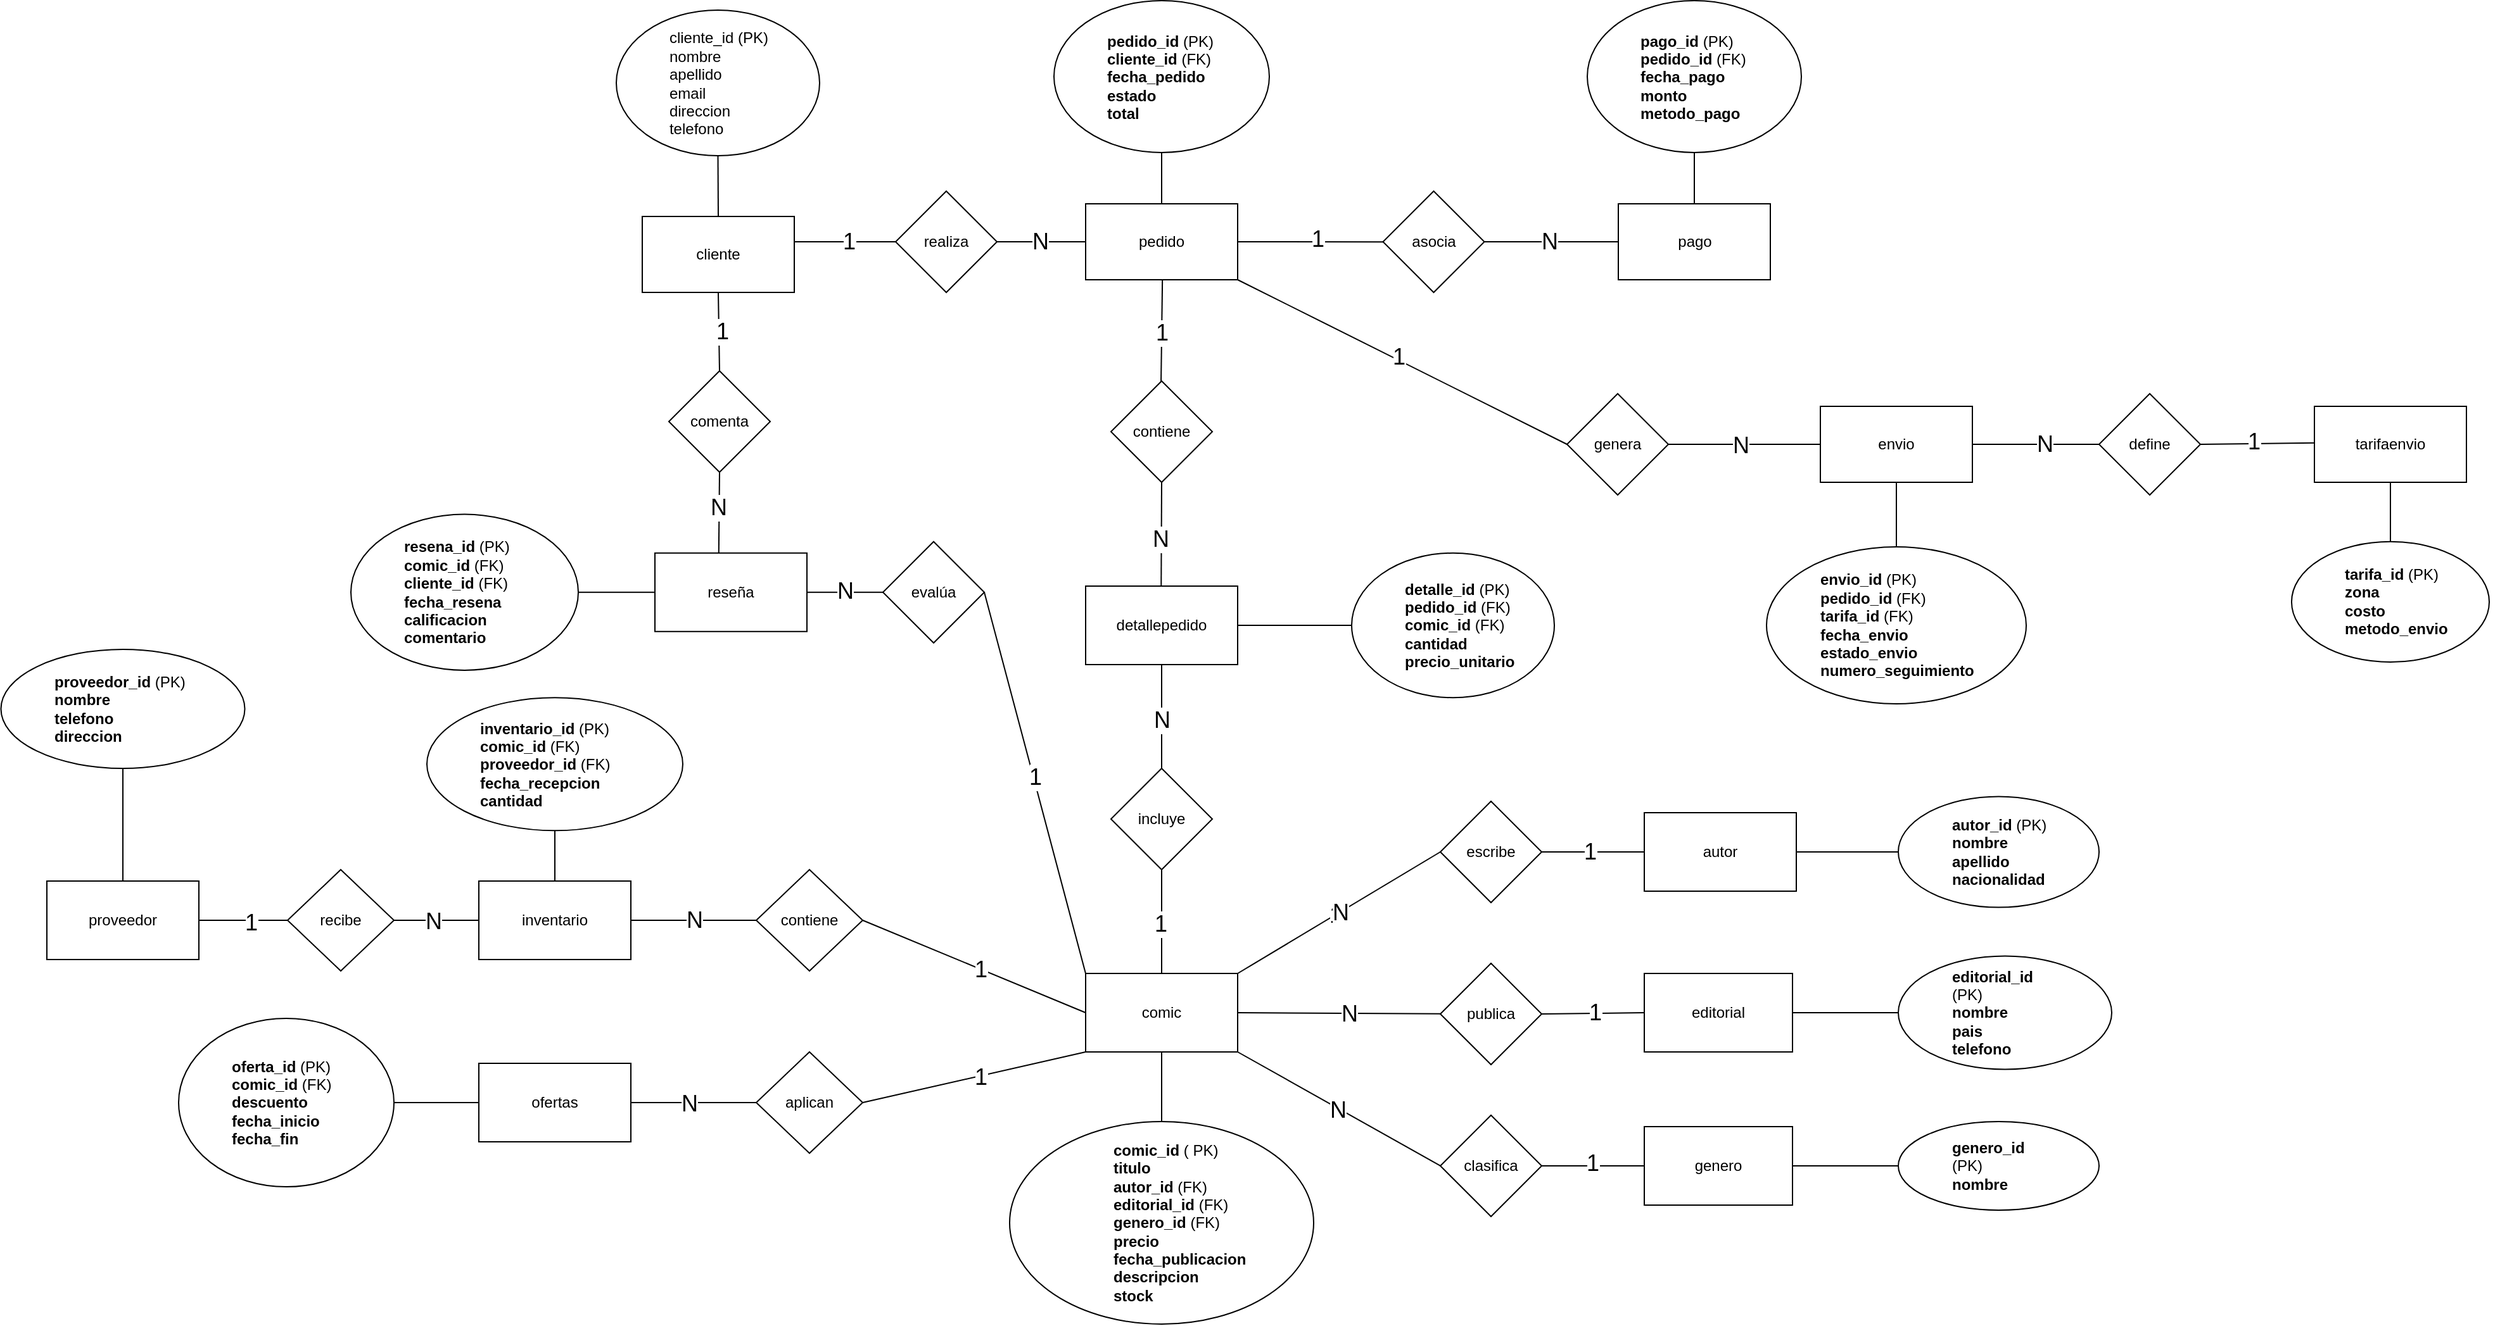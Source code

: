 <mxfile version="24.7.17">
  <diagram name="Página-1" id="jCqKzTGIilE62Oha10rs">
    <mxGraphModel dx="2514" dy="993" grid="1" gridSize="10" guides="1" tooltips="1" connect="1" arrows="1" fold="1" page="1" pageScale="1" pageWidth="827" pageHeight="1169" math="0" shadow="0">
      <root>
        <mxCell id="0" />
        <mxCell id="1" parent="0" />
        <mxCell id="XYxXkfkzVl0odQ3r3NW9-1" value="pedido" style="whiteSpace=wrap;html=1;" parent="1" vertex="1">
          <mxGeometry x="390" y="228" width="120" height="60" as="geometry" />
        </mxCell>
        <mxCell id="XYxXkfkzVl0odQ3r3NW9-4" value="" style="endArrow=none;html=1;rounded=0;exitX=1.03;exitY=0.431;exitDx=0;exitDy=0;exitPerimeter=0;" parent="1" target="XYxXkfkzVl0odQ3r3NW9-7" edge="1">
          <mxGeometry width="50" height="50" relative="1" as="geometry">
            <mxPoint x="150.0" y="258" as="sourcePoint" />
            <mxPoint x="270" y="258" as="targetPoint" />
          </mxGeometry>
        </mxCell>
        <mxCell id="XYxXkfkzVl0odQ3r3NW9-150" value="&lt;font style=&quot;font-size: 18px;&quot;&gt;1&lt;/font&gt;" style="edgeLabel;html=1;align=center;verticalAlign=middle;resizable=0;points=[];" parent="XYxXkfkzVl0odQ3r3NW9-4" vertex="1" connectable="0">
          <mxGeometry x="-0.285" y="-1" relative="1" as="geometry">
            <mxPoint x="21" y="-1" as="offset" />
          </mxGeometry>
        </mxCell>
        <mxCell id="XYxXkfkzVl0odQ3r3NW9-7" value="realiza" style="rhombus;whiteSpace=wrap;html=1;" parent="1" vertex="1">
          <mxGeometry x="240" y="218" width="80" height="80" as="geometry" />
        </mxCell>
        <mxCell id="XYxXkfkzVl0odQ3r3NW9-14" value="" style="endArrow=none;html=1;rounded=0;" parent="1" source="XYxXkfkzVl0odQ3r3NW9-7" target="XYxXkfkzVl0odQ3r3NW9-1" edge="1">
          <mxGeometry width="50" height="50" relative="1" as="geometry">
            <mxPoint x="310" y="257.92" as="sourcePoint" />
            <mxPoint x="390" y="257.92" as="targetPoint" />
          </mxGeometry>
        </mxCell>
        <mxCell id="XYxXkfkzVl0odQ3r3NW9-153" value="&lt;font style=&quot;font-size: 18px;&quot;&gt;N&lt;/font&gt;" style="edgeLabel;html=1;align=center;verticalAlign=middle;resizable=0;points=[];" parent="XYxXkfkzVl0odQ3r3NW9-14" vertex="1" connectable="0">
          <mxGeometry x="-0.05" relative="1" as="geometry">
            <mxPoint as="offset" />
          </mxGeometry>
        </mxCell>
        <mxCell id="XYxXkfkzVl0odQ3r3NW9-16" value="cliente" style="whiteSpace=wrap;html=1;" parent="1" vertex="1">
          <mxGeometry x="40" y="238" width="120" height="60" as="geometry" />
        </mxCell>
        <mxCell id="XYxXkfkzVl0odQ3r3NW9-17" value="" style="endArrow=none;html=1;rounded=0;exitX=1;exitY=0.5;exitDx=0;exitDy=0;entryX=0.015;entryY=0.502;entryDx=0;entryDy=0;entryPerimeter=0;" parent="1" source="XYxXkfkzVl0odQ3r3NW9-1" target="XYxXkfkzVl0odQ3r3NW9-18" edge="1">
          <mxGeometry width="50" height="50" relative="1" as="geometry">
            <mxPoint x="510" y="257.86" as="sourcePoint" />
            <mxPoint x="590" y="257.86" as="targetPoint" />
          </mxGeometry>
        </mxCell>
        <mxCell id="XYxXkfkzVl0odQ3r3NW9-154" value="&lt;font style=&quot;font-size: 18px;&quot;&gt;1&lt;/font&gt;" style="edgeLabel;html=1;align=center;verticalAlign=middle;resizable=0;points=[];" parent="XYxXkfkzVl0odQ3r3NW9-17" vertex="1" connectable="0">
          <mxGeometry x="0.084" y="2" relative="1" as="geometry">
            <mxPoint as="offset" />
          </mxGeometry>
        </mxCell>
        <mxCell id="XYxXkfkzVl0odQ3r3NW9-18" value="asocia" style="rhombus;whiteSpace=wrap;html=1;" parent="1" vertex="1">
          <mxGeometry x="624.75" y="218" width="80" height="80" as="geometry" />
        </mxCell>
        <mxCell id="XYxXkfkzVl0odQ3r3NW9-20" value="" style="endArrow=none;html=1;rounded=0;entryX=0;entryY=0.5;entryDx=0;entryDy=0;exitX=1;exitY=0.5;exitDx=0;exitDy=0;" parent="1" source="XYxXkfkzVl0odQ3r3NW9-18" target="XYxXkfkzVl0odQ3r3NW9-21" edge="1">
          <mxGeometry width="50" height="50" relative="1" as="geometry">
            <mxPoint x="670" y="258" as="sourcePoint" />
            <mxPoint x="751" y="257.97" as="targetPoint" />
          </mxGeometry>
        </mxCell>
        <mxCell id="XYxXkfkzVl0odQ3r3NW9-156" value="&lt;font style=&quot;font-size: 18px;&quot;&gt;N&lt;/font&gt;" style="edgeLabel;html=1;align=center;verticalAlign=middle;resizable=0;points=[];" parent="XYxXkfkzVl0odQ3r3NW9-20" vertex="1" connectable="0">
          <mxGeometry x="-0.04" relative="1" as="geometry">
            <mxPoint as="offset" />
          </mxGeometry>
        </mxCell>
        <mxCell id="XYxXkfkzVl0odQ3r3NW9-21" value="&lt;div align=&quot;center&quot;&gt;pago&lt;/div&gt;" style="whiteSpace=wrap;html=1;align=center;" parent="1" vertex="1">
          <mxGeometry x="810.5" y="228" width="120" height="60" as="geometry" />
        </mxCell>
        <mxCell id="XYxXkfkzVl0odQ3r3NW9-23" value="" style="endArrow=none;html=1;rounded=0;exitX=0.505;exitY=0.997;exitDx=0;exitDy=0;exitPerimeter=0;entryX=0.494;entryY=0.024;entryDx=0;entryDy=0;entryPerimeter=0;" parent="1" source="XYxXkfkzVl0odQ3r3NW9-1" target="XYxXkfkzVl0odQ3r3NW9-24" edge="1">
          <mxGeometry width="50" height="50" relative="1" as="geometry">
            <mxPoint x="452.32" y="288" as="sourcePoint" />
            <mxPoint x="450" y="368" as="targetPoint" />
          </mxGeometry>
        </mxCell>
        <mxCell id="XYxXkfkzVl0odQ3r3NW9-158" value="&lt;font style=&quot;font-size: 18px;&quot;&gt;1&lt;/font&gt;" style="edgeLabel;html=1;align=center;verticalAlign=middle;resizable=0;points=[];" parent="XYxXkfkzVl0odQ3r3NW9-23" vertex="1" connectable="0">
          <mxGeometry x="0.007" relative="1" as="geometry">
            <mxPoint as="offset" />
          </mxGeometry>
        </mxCell>
        <mxCell id="XYxXkfkzVl0odQ3r3NW9-24" value="contiene" style="rhombus;whiteSpace=wrap;html=1;" parent="1" vertex="1">
          <mxGeometry x="410" y="368" width="80" height="80" as="geometry" />
        </mxCell>
        <mxCell id="XYxXkfkzVl0odQ3r3NW9-25" value="detallepedido" style="whiteSpace=wrap;html=1;" parent="1" vertex="1">
          <mxGeometry x="390" y="530" width="120" height="62" as="geometry" />
        </mxCell>
        <mxCell id="XYxXkfkzVl0odQ3r3NW9-26" value="" style="endArrow=none;html=1;rounded=0;exitX=0.5;exitY=1;exitDx=0;exitDy=0;entryX=0.497;entryY=0.001;entryDx=0;entryDy=0;entryPerimeter=0;" parent="1" source="XYxXkfkzVl0odQ3r3NW9-24" target="XYxXkfkzVl0odQ3r3NW9-25" edge="1">
          <mxGeometry width="50" height="50" relative="1" as="geometry">
            <mxPoint x="450.5" y="448" as="sourcePoint" />
            <mxPoint x="449.5" y="530" as="targetPoint" />
          </mxGeometry>
        </mxCell>
        <mxCell id="XYxXkfkzVl0odQ3r3NW9-159" value="&lt;font style=&quot;font-size: 18px;&quot;&gt;N&lt;/font&gt;" style="edgeLabel;html=1;align=center;verticalAlign=middle;resizable=0;points=[];" parent="XYxXkfkzVl0odQ3r3NW9-26" vertex="1" connectable="0">
          <mxGeometry x="0.085" y="-1" relative="1" as="geometry">
            <mxPoint as="offset" />
          </mxGeometry>
        </mxCell>
        <mxCell id="XYxXkfkzVl0odQ3r3NW9-32" value="" style="endArrow=none;html=1;rounded=0;exitX=0.5;exitY=1;exitDx=0;exitDy=0;entryX=0.5;entryY=0;entryDx=0;entryDy=0;" parent="1" source="XYxXkfkzVl0odQ3r3NW9-25" target="XYxXkfkzVl0odQ3r3NW9-34" edge="1">
          <mxGeometry width="50" height="50" relative="1" as="geometry">
            <mxPoint x="449.76" y="592" as="sourcePoint" />
            <mxPoint x="449.76" y="674" as="targetPoint" />
          </mxGeometry>
        </mxCell>
        <mxCell id="XYxXkfkzVl0odQ3r3NW9-161" value="&lt;font style=&quot;font-size: 18px;&quot;&gt;N&lt;/font&gt;" style="edgeLabel;html=1;align=center;verticalAlign=middle;resizable=0;points=[];" parent="XYxXkfkzVl0odQ3r3NW9-32" vertex="1" connectable="0">
          <mxGeometry x="0.069" relative="1" as="geometry">
            <mxPoint as="offset" />
          </mxGeometry>
        </mxCell>
        <mxCell id="XYxXkfkzVl0odQ3r3NW9-34" value="incluye" style="rhombus;whiteSpace=wrap;html=1;" parent="1" vertex="1">
          <mxGeometry x="410" y="674" width="80" height="80" as="geometry" />
        </mxCell>
        <mxCell id="XYxXkfkzVl0odQ3r3NW9-35" value="" style="endArrow=none;html=1;rounded=0;entryX=0.5;entryY=0;entryDx=0;entryDy=0;exitX=0.5;exitY=1;exitDx=0;exitDy=0;" parent="1" source="XYxXkfkzVl0odQ3r3NW9-34" target="XYxXkfkzVl0odQ3r3NW9-40" edge="1">
          <mxGeometry width="50" height="50" relative="1" as="geometry">
            <mxPoint x="460" y="758" as="sourcePoint" />
            <mxPoint x="450" y="836" as="targetPoint" />
          </mxGeometry>
        </mxCell>
        <mxCell id="XYxXkfkzVl0odQ3r3NW9-160" value="&lt;font style=&quot;font-size: 18px;&quot;&gt;1&lt;/font&gt;" style="edgeLabel;html=1;align=center;verticalAlign=middle;resizable=0;points=[];" parent="XYxXkfkzVl0odQ3r3NW9-35" vertex="1" connectable="0">
          <mxGeometry x="0.041" y="-1" relative="1" as="geometry">
            <mxPoint as="offset" />
          </mxGeometry>
        </mxCell>
        <mxCell id="XYxXkfkzVl0odQ3r3NW9-40" value="comic" style="whiteSpace=wrap;html=1;" parent="1" vertex="1">
          <mxGeometry x="390" y="836" width="120" height="62" as="geometry" />
        </mxCell>
        <mxCell id="XYxXkfkzVl0odQ3r3NW9-41" value="" style="endArrow=none;html=1;rounded=0;exitX=1;exitY=0;exitDx=0;exitDy=0;entryX=0;entryY=0.5;entryDx=0;entryDy=0;" parent="1" source="XYxXkfkzVl0odQ3r3NW9-40" target="XYxXkfkzVl0odQ3r3NW9-43" edge="1">
          <mxGeometry width="50" height="50" relative="1" as="geometry">
            <mxPoint x="510" y="848" as="sourcePoint" />
            <mxPoint x="640" y="758" as="targetPoint" />
          </mxGeometry>
        </mxCell>
        <mxCell id="XYxXkfkzVl0odQ3r3NW9-170" value="&lt;font style=&quot;font-size: 18px;&quot;&gt;1&lt;/font&gt;" style="edgeLabel;html=1;align=center;verticalAlign=middle;resizable=0;points=[];" parent="XYxXkfkzVl0odQ3r3NW9-41" vertex="1" connectable="0">
          <mxGeometry x="-0.037" relative="1" as="geometry">
            <mxPoint as="offset" />
          </mxGeometry>
        </mxCell>
        <mxCell id="XYxXkfkzVl0odQ3r3NW9-172" value="&lt;font style=&quot;font-size: 18px;&quot;&gt;N&lt;/font&gt;" style="edgeLabel;html=1;align=center;verticalAlign=middle;resizable=0;points=[];" parent="XYxXkfkzVl0odQ3r3NW9-41" vertex="1" connectable="0">
          <mxGeometry x="0.007" relative="1" as="geometry">
            <mxPoint as="offset" />
          </mxGeometry>
        </mxCell>
        <mxCell id="XYxXkfkzVl0odQ3r3NW9-43" value="escribe" style="rhombus;whiteSpace=wrap;html=1;" parent="1" vertex="1">
          <mxGeometry x="670" y="700" width="80" height="80" as="geometry" />
        </mxCell>
        <mxCell id="XYxXkfkzVl0odQ3r3NW9-44" value="autor" style="whiteSpace=wrap;html=1;" parent="1" vertex="1">
          <mxGeometry x="831" y="709" width="120" height="62" as="geometry" />
        </mxCell>
        <mxCell id="XYxXkfkzVl0odQ3r3NW9-45" value="" style="endArrow=none;html=1;rounded=0;exitX=1;exitY=0.5;exitDx=0;exitDy=0;entryX=0;entryY=0.5;entryDx=0;entryDy=0;" parent="1" source="XYxXkfkzVl0odQ3r3NW9-43" target="XYxXkfkzVl0odQ3r3NW9-44" edge="1">
          <mxGeometry width="50" height="50" relative="1" as="geometry">
            <mxPoint x="720" y="758" as="sourcePoint" />
            <mxPoint x="800" y="758" as="targetPoint" />
          </mxGeometry>
        </mxCell>
        <mxCell id="XYxXkfkzVl0odQ3r3NW9-171" value="&lt;font style=&quot;font-size: 18px;&quot;&gt;1&lt;/font&gt;" style="edgeLabel;html=1;align=center;verticalAlign=middle;resizable=0;points=[];" parent="XYxXkfkzVl0odQ3r3NW9-45" vertex="1" connectable="0">
          <mxGeometry x="-0.062" relative="1" as="geometry">
            <mxPoint as="offset" />
          </mxGeometry>
        </mxCell>
        <mxCell id="XYxXkfkzVl0odQ3r3NW9-48" value="" style="endArrow=none;html=1;rounded=0;exitX=1;exitY=0.5;exitDx=0;exitDy=0;entryX=0.032;entryY=0.498;entryDx=0;entryDy=0;entryPerimeter=0;" parent="1" source="XYxXkfkzVl0odQ3r3NW9-40" target="XYxXkfkzVl0odQ3r3NW9-49" edge="1">
          <mxGeometry width="50" height="50" relative="1" as="geometry">
            <mxPoint x="530" y="888" as="sourcePoint" />
            <mxPoint x="670" y="868" as="targetPoint" />
          </mxGeometry>
        </mxCell>
        <mxCell id="XYxXkfkzVl0odQ3r3NW9-179" value="&lt;font style=&quot;font-size: 18px;&quot;&gt;N&lt;/font&gt;" style="edgeLabel;html=1;align=center;verticalAlign=middle;resizable=0;points=[];" parent="XYxXkfkzVl0odQ3r3NW9-48" vertex="1" connectable="0">
          <mxGeometry x="0.083" relative="1" as="geometry">
            <mxPoint as="offset" />
          </mxGeometry>
        </mxCell>
        <mxCell id="XYxXkfkzVl0odQ3r3NW9-49" value="publica" style="rhombus;whiteSpace=wrap;html=1;" parent="1" vertex="1">
          <mxGeometry x="670" y="828" width="80" height="80" as="geometry" />
        </mxCell>
        <mxCell id="XYxXkfkzVl0odQ3r3NW9-53" value="" style="endArrow=none;html=1;rounded=0;exitX=1;exitY=0.5;exitDx=0;exitDy=0;entryX=0;entryY=0.5;entryDx=0;entryDy=0;" parent="1" source="XYxXkfkzVl0odQ3r3NW9-49" target="XYxXkfkzVl0odQ3r3NW9-54" edge="1">
          <mxGeometry width="50" height="50" relative="1" as="geometry">
            <mxPoint x="750" y="868" as="sourcePoint" />
            <mxPoint x="830" y="867.83" as="targetPoint" />
          </mxGeometry>
        </mxCell>
        <mxCell id="XYxXkfkzVl0odQ3r3NW9-182" value="&lt;font style=&quot;font-size: 18px;&quot;&gt;1&lt;/font&gt;" style="edgeLabel;html=1;align=center;verticalAlign=middle;resizable=0;points=[];" parent="XYxXkfkzVl0odQ3r3NW9-53" vertex="1" connectable="0">
          <mxGeometry x="0.022" y="1" relative="1" as="geometry">
            <mxPoint as="offset" />
          </mxGeometry>
        </mxCell>
        <mxCell id="XYxXkfkzVl0odQ3r3NW9-54" value="editorial" style="whiteSpace=wrap;html=1;" parent="1" vertex="1">
          <mxGeometry x="831" y="836" width="117" height="62" as="geometry" />
        </mxCell>
        <mxCell id="XYxXkfkzVl0odQ3r3NW9-56" value="" style="endArrow=none;html=1;rounded=0;exitX=1;exitY=1;exitDx=0;exitDy=0;entryX=0.053;entryY=0.529;entryDx=0;entryDy=0;entryPerimeter=0;" parent="1" source="XYxXkfkzVl0odQ3r3NW9-40" target="XYxXkfkzVl0odQ3r3NW9-57" edge="1">
          <mxGeometry width="50" height="50" relative="1" as="geometry">
            <mxPoint x="530" y="988" as="sourcePoint" />
            <mxPoint x="680" y="968" as="targetPoint" />
          </mxGeometry>
        </mxCell>
        <mxCell id="XYxXkfkzVl0odQ3r3NW9-183" value="&lt;font style=&quot;font-size: 18px;&quot;&gt;N&lt;/font&gt;" style="edgeLabel;html=1;align=center;verticalAlign=middle;resizable=0;points=[];" parent="XYxXkfkzVl0odQ3r3NW9-56" vertex="1" connectable="0">
          <mxGeometry x="-0.035" y="-1" relative="1" as="geometry">
            <mxPoint as="offset" />
          </mxGeometry>
        </mxCell>
        <mxCell id="XYxXkfkzVl0odQ3r3NW9-57" value="clasifica" style="rhombus;whiteSpace=wrap;html=1;" parent="1" vertex="1">
          <mxGeometry x="670" y="948" width="80" height="80" as="geometry" />
        </mxCell>
        <mxCell id="XYxXkfkzVl0odQ3r3NW9-59" value="" style="endArrow=none;html=1;rounded=0;entryX=0;entryY=0.5;entryDx=0;entryDy=0;exitX=1;exitY=0.5;exitDx=0;exitDy=0;" parent="1" source="XYxXkfkzVl0odQ3r3NW9-57" target="XYxXkfkzVl0odQ3r3NW9-61" edge="1">
          <mxGeometry width="50" height="50" relative="1" as="geometry">
            <mxPoint x="750" y="988" as="sourcePoint" />
            <mxPoint x="831" y="987.5" as="targetPoint" />
          </mxGeometry>
        </mxCell>
        <mxCell id="XYxXkfkzVl0odQ3r3NW9-184" value="&lt;font style=&quot;font-size: 18px;&quot;&gt;1&lt;/font&gt;" style="edgeLabel;html=1;align=center;verticalAlign=middle;resizable=0;points=[];" parent="XYxXkfkzVl0odQ3r3NW9-59" vertex="1" connectable="0">
          <mxGeometry x="-0.012" y="2" relative="1" as="geometry">
            <mxPoint as="offset" />
          </mxGeometry>
        </mxCell>
        <mxCell id="XYxXkfkzVl0odQ3r3NW9-61" value="genero" style="whiteSpace=wrap;html=1;" parent="1" vertex="1">
          <mxGeometry x="831" y="957" width="117" height="62" as="geometry" />
        </mxCell>
        <mxCell id="XYxXkfkzVl0odQ3r3NW9-64" value="" style="endArrow=none;html=1;rounded=0;exitX=1;exitY=0.5;exitDx=0;exitDy=0;entryX=0;entryY=0.5;entryDx=0;entryDy=0;" parent="1" source="XYxXkfkzVl0odQ3r3NW9-65" target="XYxXkfkzVl0odQ3r3NW9-40" edge="1">
          <mxGeometry width="50" height="50" relative="1" as="geometry">
            <mxPoint x="226" y="738" as="sourcePoint" />
            <mxPoint x="390" y="845" as="targetPoint" />
          </mxGeometry>
        </mxCell>
        <mxCell id="XYxXkfkzVl0odQ3r3NW9-173" value="&lt;font style=&quot;font-size: 18px;&quot;&gt;1&lt;/font&gt;" style="edgeLabel;html=1;align=center;verticalAlign=middle;resizable=0;points=[];" parent="XYxXkfkzVl0odQ3r3NW9-64" vertex="1" connectable="0">
          <mxGeometry x="0.05" relative="1" as="geometry">
            <mxPoint as="offset" />
          </mxGeometry>
        </mxCell>
        <mxCell id="XYxXkfkzVl0odQ3r3NW9-65" value="contiene" style="rhombus;whiteSpace=wrap;html=1;" parent="1" vertex="1">
          <mxGeometry x="130" y="754" width="84" height="80" as="geometry" />
        </mxCell>
        <mxCell id="XYxXkfkzVl0odQ3r3NW9-67" value="" style="endArrow=none;html=1;rounded=0;exitX=1;exitY=0.5;exitDx=0;exitDy=0;entryX=0;entryY=0.5;entryDx=0;entryDy=0;" parent="1" source="XYxXkfkzVl0odQ3r3NW9-69" target="XYxXkfkzVl0odQ3r3NW9-65" edge="1">
          <mxGeometry width="50" height="50" relative="1" as="geometry">
            <mxPoint x="66" y="737.92" as="sourcePoint" />
            <mxPoint x="146" y="737.92" as="targetPoint" />
          </mxGeometry>
        </mxCell>
        <mxCell id="XYxXkfkzVl0odQ3r3NW9-174" value="&lt;font style=&quot;font-size: 18px;&quot;&gt;N&lt;/font&gt;" style="edgeLabel;html=1;align=center;verticalAlign=middle;resizable=0;points=[];" parent="XYxXkfkzVl0odQ3r3NW9-67" vertex="1" connectable="0">
          <mxGeometry relative="1" as="geometry">
            <mxPoint as="offset" />
          </mxGeometry>
        </mxCell>
        <mxCell id="XYxXkfkzVl0odQ3r3NW9-69" value="inventario" style="whiteSpace=wrap;html=1;" parent="1" vertex="1">
          <mxGeometry x="-89" y="763" width="120" height="62" as="geometry" />
        </mxCell>
        <mxCell id="XYxXkfkzVl0odQ3r3NW9-70" value="" style="endArrow=none;html=1;rounded=0;exitX=1;exitY=0.5;exitDx=0;exitDy=0;entryX=0;entryY=0.5;entryDx=0;entryDy=0;exitPerimeter=0;" parent="1" source="XYxXkfkzVl0odQ3r3NW9-72" target="XYxXkfkzVl0odQ3r3NW9-69" edge="1">
          <mxGeometry width="50" height="50" relative="1" as="geometry">
            <mxPoint x="-134" y="737.76" as="sourcePoint" />
            <mxPoint x="-54" y="737.76" as="targetPoint" />
          </mxGeometry>
        </mxCell>
        <mxCell id="XYxXkfkzVl0odQ3r3NW9-176" value="&lt;font style=&quot;font-size: 18px;&quot;&gt;N&lt;/font&gt;" style="edgeLabel;html=1;align=center;verticalAlign=middle;resizable=0;points=[];" parent="XYxXkfkzVl0odQ3r3NW9-70" vertex="1" connectable="0">
          <mxGeometry x="-0.085" y="-1" relative="1" as="geometry">
            <mxPoint as="offset" />
          </mxGeometry>
        </mxCell>
        <mxCell id="XYxXkfkzVl0odQ3r3NW9-72" value="recibe" style="rhombus;whiteSpace=wrap;html=1;" parent="1" vertex="1">
          <mxGeometry x="-240" y="754" width="84" height="80" as="geometry" />
        </mxCell>
        <mxCell id="XYxXkfkzVl0odQ3r3NW9-73" value="" style="endArrow=none;html=1;rounded=0;exitX=1;exitY=0.5;exitDx=0;exitDy=0;entryX=0;entryY=0.5;entryDx=0;entryDy=0;" parent="1" source="XYxXkfkzVl0odQ3r3NW9-74" target="XYxXkfkzVl0odQ3r3NW9-72" edge="1">
          <mxGeometry width="50" height="50" relative="1" as="geometry">
            <mxPoint x="-298" y="737.94" as="sourcePoint" />
            <mxPoint x="-218" y="737.94" as="targetPoint" />
          </mxGeometry>
        </mxCell>
        <mxCell id="XYxXkfkzVl0odQ3r3NW9-175" value="&lt;font style=&quot;font-size: 18px;&quot;&gt;1&lt;/font&gt;" style="edgeLabel;html=1;align=center;verticalAlign=middle;resizable=0;points=[];" parent="XYxXkfkzVl0odQ3r3NW9-73" vertex="1" connectable="0">
          <mxGeometry x="0.157" y="-2" relative="1" as="geometry">
            <mxPoint as="offset" />
          </mxGeometry>
        </mxCell>
        <mxCell id="XYxXkfkzVl0odQ3r3NW9-74" value="proveedor" style="whiteSpace=wrap;html=1;" parent="1" vertex="1">
          <mxGeometry x="-430" y="763" width="120" height="62" as="geometry" />
        </mxCell>
        <mxCell id="XYxXkfkzVl0odQ3r3NW9-76" value="" style="endArrow=none;html=1;rounded=0;entryX=0;entryY=0;entryDx=0;entryDy=0;exitX=1;exitY=0.5;exitDx=0;exitDy=0;" parent="1" source="XYxXkfkzVl0odQ3r3NW9-79" target="XYxXkfkzVl0odQ3r3NW9-40" edge="1">
          <mxGeometry width="50" height="50" relative="1" as="geometry">
            <mxPoint x="240" y="598" as="sourcePoint" />
            <mxPoint x="420" y="833" as="targetPoint" />
          </mxGeometry>
        </mxCell>
        <mxCell id="XYxXkfkzVl0odQ3r3NW9-162" value="&lt;font style=&quot;font-size: 18px;&quot;&gt;1&lt;/font&gt;" style="edgeLabel;html=1;align=center;verticalAlign=middle;resizable=0;points=[];" parent="XYxXkfkzVl0odQ3r3NW9-76" vertex="1" connectable="0">
          <mxGeometry x="-0.029" y="1" relative="1" as="geometry">
            <mxPoint as="offset" />
          </mxGeometry>
        </mxCell>
        <mxCell id="XYxXkfkzVl0odQ3r3NW9-79" value="evalúa" style="rhombus;whiteSpace=wrap;html=1;" parent="1" vertex="1">
          <mxGeometry x="230" y="494.88" width="80" height="80" as="geometry" />
        </mxCell>
        <mxCell id="XYxXkfkzVl0odQ3r3NW9-82" value="" style="endArrow=none;html=1;rounded=0;entryX=0;entryY=0.5;entryDx=0;entryDy=0;exitX=1;exitY=0.5;exitDx=0;exitDy=0;" parent="1" source="XYxXkfkzVl0odQ3r3NW9-85" target="XYxXkfkzVl0odQ3r3NW9-79" edge="1">
          <mxGeometry width="50" height="50" relative="1" as="geometry">
            <mxPoint x="60" y="597.9" as="sourcePoint" />
            <mxPoint x="160" y="597.9" as="targetPoint" />
          </mxGeometry>
        </mxCell>
        <mxCell id="XYxXkfkzVl0odQ3r3NW9-163" value="&lt;font style=&quot;font-size: 18px;&quot;&gt;N&lt;/font&gt;" style="edgeLabel;html=1;align=center;verticalAlign=middle;resizable=0;points=[];" parent="XYxXkfkzVl0odQ3r3NW9-82" vertex="1" connectable="0">
          <mxGeometry x="-0.011" y="1" relative="1" as="geometry">
            <mxPoint as="offset" />
          </mxGeometry>
        </mxCell>
        <mxCell id="XYxXkfkzVl0odQ3r3NW9-85" value="reseña" style="whiteSpace=wrap;html=1;" parent="1" vertex="1">
          <mxGeometry x="50" y="503.88" width="120" height="62" as="geometry" />
        </mxCell>
        <mxCell id="XYxXkfkzVl0odQ3r3NW9-86" value="" style="endArrow=none;html=1;rounded=0;exitX=0.5;exitY=1;exitDx=0;exitDy=0;entryX=0.42;entryY=-0.001;entryDx=0;entryDy=0;entryPerimeter=0;" parent="1" source="XYxXkfkzVl0odQ3r3NW9-88" target="XYxXkfkzVl0odQ3r3NW9-85" edge="1">
          <mxGeometry width="50" height="50" relative="1" as="geometry">
            <mxPoint x="-10" y="485" as="sourcePoint" />
            <mxPoint x="-10" y="567" as="targetPoint" />
          </mxGeometry>
        </mxCell>
        <mxCell id="XYxXkfkzVl0odQ3r3NW9-165" value="&lt;font style=&quot;font-size: 18px;&quot;&gt;N&lt;/font&gt;" style="edgeLabel;html=1;align=center;verticalAlign=middle;resizable=0;points=[];" parent="XYxXkfkzVl0odQ3r3NW9-86" vertex="1" connectable="0">
          <mxGeometry x="-0.138" y="-1" relative="1" as="geometry">
            <mxPoint as="offset" />
          </mxGeometry>
        </mxCell>
        <mxCell id="XYxXkfkzVl0odQ3r3NW9-88" value="comenta" style="rhombus;whiteSpace=wrap;html=1;" parent="1" vertex="1">
          <mxGeometry x="61" y="360" width="80" height="80" as="geometry" />
        </mxCell>
        <mxCell id="XYxXkfkzVl0odQ3r3NW9-90" value="" style="endArrow=none;html=1;rounded=0;entryX=0.5;entryY=1;entryDx=0;entryDy=0;exitX=0.5;exitY=0;exitDx=0;exitDy=0;" parent="1" source="XYxXkfkzVl0odQ3r3NW9-88" target="XYxXkfkzVl0odQ3r3NW9-16" edge="1">
          <mxGeometry width="50" height="50" relative="1" as="geometry">
            <mxPoint x="-10" y="404" as="sourcePoint" />
            <mxPoint x="20" y="348" as="targetPoint" />
          </mxGeometry>
        </mxCell>
        <mxCell id="XYxXkfkzVl0odQ3r3NW9-164" value="&lt;font style=&quot;font-size: 18px;&quot;&gt;1&lt;/font&gt;" style="edgeLabel;html=1;align=center;verticalAlign=middle;resizable=0;points=[];" parent="XYxXkfkzVl0odQ3r3NW9-90" vertex="1" connectable="0">
          <mxGeometry x="-0.006" y="-2" relative="1" as="geometry">
            <mxPoint as="offset" />
          </mxGeometry>
        </mxCell>
        <mxCell id="XYxXkfkzVl0odQ3r3NW9-91" value="" style="endArrow=none;html=1;rounded=0;entryX=0;entryY=1;entryDx=0;entryDy=0;exitX=1;exitY=0.5;exitDx=0;exitDy=0;" parent="1" source="XYxXkfkzVl0odQ3r3NW9-92" target="XYxXkfkzVl0odQ3r3NW9-40" edge="1">
          <mxGeometry width="50" height="50" relative="1" as="geometry">
            <mxPoint x="220" y="938" as="sourcePoint" />
            <mxPoint x="388" y="938" as="targetPoint" />
          </mxGeometry>
        </mxCell>
        <mxCell id="XYxXkfkzVl0odQ3r3NW9-177" value="&lt;font style=&quot;font-size: 18px;&quot;&gt;1&lt;/font&gt;" style="edgeLabel;html=1;align=center;verticalAlign=middle;resizable=0;points=[];" parent="XYxXkfkzVl0odQ3r3NW9-91" vertex="1" connectable="0">
          <mxGeometry x="0.046" y="-1" relative="1" as="geometry">
            <mxPoint as="offset" />
          </mxGeometry>
        </mxCell>
        <mxCell id="XYxXkfkzVl0odQ3r3NW9-92" value="aplican" style="rhombus;whiteSpace=wrap;html=1;" parent="1" vertex="1">
          <mxGeometry x="130" y="898" width="84" height="80" as="geometry" />
        </mxCell>
        <mxCell id="XYxXkfkzVl0odQ3r3NW9-93" value="" style="endArrow=none;html=1;rounded=0;exitX=1;exitY=0.5;exitDx=0;exitDy=0;entryX=0;entryY=0.5;entryDx=0;entryDy=0;" parent="1" source="XYxXkfkzVl0odQ3r3NW9-94" target="XYxXkfkzVl0odQ3r3NW9-92" edge="1">
          <mxGeometry width="50" height="50" relative="1" as="geometry">
            <mxPoint x="32" y="937.71" as="sourcePoint" />
            <mxPoint x="110" y="918" as="targetPoint" />
          </mxGeometry>
        </mxCell>
        <mxCell id="XYxXkfkzVl0odQ3r3NW9-178" value="&lt;font style=&quot;font-size: 18px;&quot;&gt;N&lt;/font&gt;" style="edgeLabel;html=1;align=center;verticalAlign=middle;resizable=0;points=[];" parent="XYxXkfkzVl0odQ3r3NW9-93" vertex="1" connectable="0">
          <mxGeometry x="-0.084" y="-1" relative="1" as="geometry">
            <mxPoint as="offset" />
          </mxGeometry>
        </mxCell>
        <mxCell id="XYxXkfkzVl0odQ3r3NW9-94" value="ofertas" style="whiteSpace=wrap;html=1;" parent="1" vertex="1">
          <mxGeometry x="-89" y="907" width="120" height="62" as="geometry" />
        </mxCell>
        <mxCell id="XYxXkfkzVl0odQ3r3NW9-95" value="" style="endArrow=none;html=1;rounded=0;exitX=1;exitY=1;exitDx=0;exitDy=0;entryX=0;entryY=0.5;entryDx=0;entryDy=0;" parent="1" source="XYxXkfkzVl0odQ3r3NW9-1" target="XYxXkfkzVl0odQ3r3NW9-97" edge="1">
          <mxGeometry width="50" height="50" relative="1" as="geometry">
            <mxPoint x="521" y="298" as="sourcePoint" />
            <mxPoint x="650" y="428" as="targetPoint" />
          </mxGeometry>
        </mxCell>
        <mxCell id="XYxXkfkzVl0odQ3r3NW9-157" value="&lt;font style=&quot;font-size: 18px;&quot;&gt;1&lt;/font&gt;" style="edgeLabel;html=1;align=center;verticalAlign=middle;resizable=0;points=[];" parent="XYxXkfkzVl0odQ3r3NW9-95" vertex="1" connectable="0">
          <mxGeometry x="-0.034" y="2" relative="1" as="geometry">
            <mxPoint as="offset" />
          </mxGeometry>
        </mxCell>
        <mxCell id="XYxXkfkzVl0odQ3r3NW9-97" value="genera" style="rhombus;whiteSpace=wrap;html=1;" parent="1" vertex="1">
          <mxGeometry x="770" y="378" width="80" height="80" as="geometry" />
        </mxCell>
        <mxCell id="XYxXkfkzVl0odQ3r3NW9-99" value="" style="endArrow=none;html=1;rounded=0;entryX=0;entryY=0.5;entryDx=0;entryDy=0;exitX=1;exitY=0.5;exitDx=0;exitDy=0;" parent="1" source="XYxXkfkzVl0odQ3r3NW9-97" target="XYxXkfkzVl0odQ3r3NW9-100" edge="1">
          <mxGeometry width="50" height="50" relative="1" as="geometry">
            <mxPoint x="770" y="398" as="sourcePoint" />
            <mxPoint x="830" y="417.6" as="targetPoint" />
          </mxGeometry>
        </mxCell>
        <mxCell id="XYxXkfkzVl0odQ3r3NW9-166" value="&lt;font style=&quot;font-size: 18px;&quot;&gt;N&lt;/font&gt;" style="edgeLabel;html=1;align=center;verticalAlign=middle;resizable=0;points=[];" parent="XYxXkfkzVl0odQ3r3NW9-99" vertex="1" connectable="0">
          <mxGeometry x="-0.047" y="-1" relative="1" as="geometry">
            <mxPoint as="offset" />
          </mxGeometry>
        </mxCell>
        <mxCell id="XYxXkfkzVl0odQ3r3NW9-100" value="envio" style="whiteSpace=wrap;html=1;" parent="1" vertex="1">
          <mxGeometry x="970" y="388" width="120" height="60" as="geometry" />
        </mxCell>
        <mxCell id="XYxXkfkzVl0odQ3r3NW9-102" value="define" style="rhombus;whiteSpace=wrap;html=1;" parent="1" vertex="1">
          <mxGeometry x="1190" y="378" width="80" height="80" as="geometry" />
        </mxCell>
        <mxCell id="XYxXkfkzVl0odQ3r3NW9-103" value="" style="endArrow=none;html=1;rounded=0;entryX=0;entryY=0.5;entryDx=0;entryDy=0;exitX=1;exitY=0.5;exitDx=0;exitDy=0;" parent="1" source="XYxXkfkzVl0odQ3r3NW9-100" target="XYxXkfkzVl0odQ3r3NW9-102" edge="1">
          <mxGeometry width="50" height="50" relative="1" as="geometry">
            <mxPoint x="964" y="418" as="sourcePoint" />
            <mxPoint x="1047" y="417.94" as="targetPoint" />
          </mxGeometry>
        </mxCell>
        <mxCell id="XYxXkfkzVl0odQ3r3NW9-168" value="&lt;font style=&quot;font-size: 18px;&quot;&gt;N&lt;/font&gt;" style="edgeLabel;html=1;align=center;verticalAlign=middle;resizable=0;points=[];" parent="XYxXkfkzVl0odQ3r3NW9-103" vertex="1" connectable="0">
          <mxGeometry x="0.143" relative="1" as="geometry">
            <mxPoint as="offset" />
          </mxGeometry>
        </mxCell>
        <mxCell id="XYxXkfkzVl0odQ3r3NW9-105" value="" style="endArrow=none;html=1;rounded=0;entryX=0.002;entryY=0.482;entryDx=0;entryDy=0;exitX=1;exitY=0.5;exitDx=0;exitDy=0;entryPerimeter=0;" parent="1" source="XYxXkfkzVl0odQ3r3NW9-102" target="XYxXkfkzVl0odQ3r3NW9-106" edge="1">
          <mxGeometry width="50" height="50" relative="1" as="geometry">
            <mxPoint x="1143" y="418" as="sourcePoint" />
            <mxPoint x="1252" y="417.68" as="targetPoint" />
          </mxGeometry>
        </mxCell>
        <mxCell id="XYxXkfkzVl0odQ3r3NW9-167" value="&lt;font style=&quot;font-size: 18px;&quot;&gt;1&lt;/font&gt;" style="edgeLabel;html=1;align=center;verticalAlign=middle;resizable=0;points=[];" parent="XYxXkfkzVl0odQ3r3NW9-105" vertex="1" connectable="0">
          <mxGeometry x="-0.084" y="2" relative="1" as="geometry">
            <mxPoint as="offset" />
          </mxGeometry>
        </mxCell>
        <mxCell id="XYxXkfkzVl0odQ3r3NW9-106" value="tarifaenvio" style="whiteSpace=wrap;html=1;" parent="1" vertex="1">
          <mxGeometry x="1360" y="388" width="120" height="60" as="geometry" />
        </mxCell>
        <mxCell id="XYxXkfkzVl0odQ3r3NW9-109" value="" style="endArrow=none;html=1;rounded=0;exitX=0.5;exitY=0;exitDx=0;exitDy=0;entryX=0.5;entryY=1;entryDx=0;entryDy=0;" parent="1" source="XYxXkfkzVl0odQ3r3NW9-1" target="XYxXkfkzVl0odQ3r3NW9-113" edge="1">
          <mxGeometry width="50" height="50" relative="1" as="geometry">
            <mxPoint x="410" y="210" as="sourcePoint" />
            <mxPoint x="440" y="210" as="targetPoint" />
          </mxGeometry>
        </mxCell>
        <mxCell id="XYxXkfkzVl0odQ3r3NW9-110" value="&lt;div align=&quot;justify&quot;&gt;&lt;blockquote&gt;cliente_id (PK)&lt;br&gt;nombre &lt;br&gt;apellido &lt;br&gt;email &lt;br&gt;direccion &lt;br&gt;telefono &lt;br&gt;&lt;/blockquote&gt;&lt;/div&gt;" style="ellipse;whiteSpace=wrap;html=1;align=center;" parent="1" vertex="1">
          <mxGeometry x="19.5" y="75" width="160.5" height="115" as="geometry" />
        </mxCell>
        <mxCell id="XYxXkfkzVl0odQ3r3NW9-111" value="" style="endArrow=none;html=1;rounded=0;exitX=0.5;exitY=0;exitDx=0;exitDy=0;entryX=0.5;entryY=1;entryDx=0;entryDy=0;" parent="1" source="XYxXkfkzVl0odQ3r3NW9-16" target="XYxXkfkzVl0odQ3r3NW9-110" edge="1">
          <mxGeometry width="50" height="50" relative="1" as="geometry">
            <mxPoint x="55" y="230" as="sourcePoint" />
            <mxPoint x="105" y="180" as="targetPoint" />
          </mxGeometry>
        </mxCell>
        <mxCell id="XYxXkfkzVl0odQ3r3NW9-113" value="&lt;blockquote&gt;&lt;div align=&quot;left&quot;&gt;&lt;strong&gt;pedido_id&lt;/strong&gt; (PK)&lt;br&gt;&lt;strong&gt;cliente_id&lt;/strong&gt; (FK)&lt;br&gt;&lt;strong&gt;fecha_pedido&lt;/strong&gt;&lt;br&gt;&lt;strong&gt;estado&lt;/strong&gt; &lt;br&gt;&lt;strong&gt;total&lt;/strong&gt; &lt;br&gt;&lt;/div&gt;&lt;/blockquote&gt;" style="ellipse;whiteSpace=wrap;html=1;align=left;" parent="1" vertex="1">
          <mxGeometry x="365" y="67.5" width="170" height="120" as="geometry" />
        </mxCell>
        <mxCell id="XYxXkfkzVl0odQ3r3NW9-116" value="&lt;blockquote&gt;&lt;strong&gt;pago_id&lt;/strong&gt; (PK)&lt;br&gt;&lt;strong&gt;pedido_id&lt;/strong&gt; (FK)&lt;br&gt;&lt;strong&gt;fecha_pago&lt;/strong&gt;&lt;br&gt;&lt;strong&gt;monto&lt;/strong&gt; &lt;br&gt;&lt;strong&gt;metodo_pago&lt;/strong&gt; &lt;br&gt;&lt;/blockquote&gt;" style="ellipse;whiteSpace=wrap;html=1;align=left;" parent="1" vertex="1">
          <mxGeometry x="786" y="67.5" width="169" height="120" as="geometry" />
        </mxCell>
        <mxCell id="XYxXkfkzVl0odQ3r3NW9-119" value="" style="endArrow=none;html=1;rounded=0;exitX=0.5;exitY=0;exitDx=0;exitDy=0;entryX=0.5;entryY=1;entryDx=0;entryDy=0;" parent="1" source="XYxXkfkzVl0odQ3r3NW9-21" target="XYxXkfkzVl0odQ3r3NW9-116" edge="1">
          <mxGeometry width="50" height="50" relative="1" as="geometry">
            <mxPoint x="810" y="228" as="sourcePoint" />
            <mxPoint x="860" y="178" as="targetPoint" />
          </mxGeometry>
        </mxCell>
        <mxCell id="XYxXkfkzVl0odQ3r3NW9-120" value="&lt;blockquote&gt;&lt;strong&gt;detalle_id&lt;/strong&gt; (PK)&lt;br&gt;&lt;strong&gt;pedido_id&lt;/strong&gt; (FK)&lt;br&gt;&lt;strong&gt;comic_id&lt;/strong&gt; (FK)&lt;br&gt;&lt;strong&gt;cantidad&lt;/strong&gt; &lt;br&gt;&lt;strong&gt;precio_unitario&lt;/strong&gt; &lt;br&gt;&lt;/blockquote&gt;" style="ellipse;whiteSpace=wrap;html=1;align=left;" parent="1" vertex="1">
          <mxGeometry x="600" y="503.88" width="160" height="114.25" as="geometry" />
        </mxCell>
        <mxCell id="XYxXkfkzVl0odQ3r3NW9-121" value="" style="endArrow=none;html=1;rounded=0;exitX=0;exitY=0.5;exitDx=0;exitDy=0;entryX=1;entryY=0.5;entryDx=0;entryDy=0;" parent="1" source="XYxXkfkzVl0odQ3r3NW9-120" target="XYxXkfkzVl0odQ3r3NW9-25" edge="1">
          <mxGeometry width="50" height="50" relative="1" as="geometry">
            <mxPoint x="560" y="604" as="sourcePoint" />
            <mxPoint x="510" y="566" as="targetPoint" />
          </mxGeometry>
        </mxCell>
        <mxCell id="XYxXkfkzVl0odQ3r3NW9-123" value="" style="endArrow=none;html=1;rounded=0;exitX=0.5;exitY=1;exitDx=0;exitDy=0;entryX=0.5;entryY=0;entryDx=0;entryDy=0;" parent="1" source="XYxXkfkzVl0odQ3r3NW9-40" target="XYxXkfkzVl0odQ3r3NW9-124" edge="1">
          <mxGeometry width="50" height="50" relative="1" as="geometry">
            <mxPoint x="470" y="941" as="sourcePoint" />
            <mxPoint x="450" y="980" as="targetPoint" />
          </mxGeometry>
        </mxCell>
        <mxCell id="XYxXkfkzVl0odQ3r3NW9-124" value="&lt;blockquote&gt;&lt;blockquote&gt;&lt;div align=&quot;left&quot;&gt;&lt;strong&gt;comic_id&lt;/strong&gt; ( PK)&lt;br&gt;&lt;strong&gt;titulo&lt;/strong&gt; &lt;br&gt;&lt;strong&gt;autor_id&lt;/strong&gt; (FK)&lt;br&gt;&lt;strong&gt;editorial_id&lt;/strong&gt; (FK)&lt;br&gt;&lt;strong&gt;genero_id&lt;/strong&gt; (FK)&lt;br&gt;&lt;strong&gt;precio&lt;/strong&gt; &lt;br&gt;&lt;strong&gt;fecha_publicacion&lt;/strong&gt; &lt;br&gt;&lt;strong&gt;descripcion&lt;/strong&gt; &lt;br&gt;&lt;strong&gt;stock&lt;/strong&gt; &lt;br&gt;&lt;/div&gt;&lt;/blockquote&gt;&lt;/blockquote&gt;" style="ellipse;whiteSpace=wrap;html=1;align=left;" parent="1" vertex="1">
          <mxGeometry x="330" y="953" width="240" height="160" as="geometry" />
        </mxCell>
        <mxCell id="XYxXkfkzVl0odQ3r3NW9-125" value="" style="endArrow=none;html=1;rounded=0;exitX=1;exitY=0.5;exitDx=0;exitDy=0;entryX=0;entryY=0.5;entryDx=0;entryDy=0;" parent="1" source="XYxXkfkzVl0odQ3r3NW9-44" target="XYxXkfkzVl0odQ3r3NW9-126" edge="1">
          <mxGeometry width="50" height="50" relative="1" as="geometry">
            <mxPoint x="930" y="757.81" as="sourcePoint" />
            <mxPoint x="1010" y="757.81" as="targetPoint" />
          </mxGeometry>
        </mxCell>
        <mxCell id="XYxXkfkzVl0odQ3r3NW9-126" value="&lt;blockquote&gt;&lt;strong&gt;autor_id&lt;/strong&gt; (PK)&lt;br&gt;&lt;strong&gt;nombre&lt;/strong&gt; &lt;br&gt;&lt;strong&gt;apellido&lt;/strong&gt; &lt;br&gt;&lt;strong&gt;nacionalidad&lt;/strong&gt;&lt;/blockquote&gt;" style="ellipse;whiteSpace=wrap;html=1;align=left;" parent="1" vertex="1">
          <mxGeometry x="1031.5" y="696.22" width="158.5" height="87.56" as="geometry" />
        </mxCell>
        <mxCell id="XYxXkfkzVl0odQ3r3NW9-127" value="" style="endArrow=none;html=1;rounded=0;exitX=1;exitY=0.5;exitDx=0;exitDy=0;entryX=0;entryY=0.5;entryDx=0;entryDy=0;" parent="1" source="XYxXkfkzVl0odQ3r3NW9-54" target="XYxXkfkzVl0odQ3r3NW9-128" edge="1">
          <mxGeometry width="50" height="50" relative="1" as="geometry">
            <mxPoint x="948" y="888" as="sourcePoint" />
            <mxPoint x="1027" y="867" as="targetPoint" />
          </mxGeometry>
        </mxCell>
        <mxCell id="XYxXkfkzVl0odQ3r3NW9-128" value="&lt;blockquote&gt;&lt;strong&gt;editorial_id&lt;/strong&gt; (PK)&lt;br&gt;&lt;strong&gt;nombre&lt;/strong&gt; &lt;br&gt;&lt;strong&gt;pais&lt;/strong&gt; &lt;br&gt;&lt;strong&gt;telefono&lt;/strong&gt; &lt;br&gt;&lt;/blockquote&gt;" style="ellipse;whiteSpace=wrap;html=1;align=left;" parent="1" vertex="1">
          <mxGeometry x="1031.5" y="822.22" width="168.5" height="89.56" as="geometry" />
        </mxCell>
        <mxCell id="XYxXkfkzVl0odQ3r3NW9-133" value="&lt;blockquote&gt;&lt;strong&gt;genero_id&lt;/strong&gt; (PK)&lt;br&gt;&lt;strong&gt;nombre&lt;/strong&gt; &lt;br&gt;&lt;/blockquote&gt;" style="ellipse;whiteSpace=wrap;html=1;align=left;" parent="1" vertex="1">
          <mxGeometry x="1031.5" y="953" width="158.5" height="70" as="geometry" />
        </mxCell>
        <mxCell id="XYxXkfkzVl0odQ3r3NW9-134" value="" style="endArrow=none;html=1;rounded=0;exitX=1;exitY=0.5;exitDx=0;exitDy=0;entryX=0;entryY=0.5;entryDx=0;entryDy=0;" parent="1" source="XYxXkfkzVl0odQ3r3NW9-61" target="XYxXkfkzVl0odQ3r3NW9-133" edge="1">
          <mxGeometry width="50" height="50" relative="1" as="geometry">
            <mxPoint x="948" y="989" as="sourcePoint" />
            <mxPoint x="1031" y="987" as="targetPoint" />
          </mxGeometry>
        </mxCell>
        <mxCell id="XYxXkfkzVl0odQ3r3NW9-135" value="" style="endArrow=none;html=1;rounded=0;entryX=0.5;entryY=0;entryDx=0;entryDy=0;exitX=0.5;exitY=1;exitDx=0;exitDy=0;" parent="1" source="XYxXkfkzVl0odQ3r3NW9-137" target="XYxXkfkzVl0odQ3r3NW9-74" edge="1">
          <mxGeometry width="50" height="50" relative="1" as="geometry">
            <mxPoint x="-380" y="680" as="sourcePoint" />
            <mxPoint x="-350" y="740" as="targetPoint" />
          </mxGeometry>
        </mxCell>
        <mxCell id="XYxXkfkzVl0odQ3r3NW9-136" value="&lt;blockquote&gt;&lt;strong&gt;envio_id&lt;/strong&gt; (PK)&lt;br&gt;&lt;strong&gt;pedido_id&lt;/strong&gt; (FK)&lt;br&gt;&lt;strong&gt;tarifa_id&lt;/strong&gt; (FK)&lt;br&gt;&lt;strong&gt;fecha_envio&lt;/strong&gt; &lt;br&gt;&lt;strong&gt;estado_envio&lt;/strong&gt; &lt;br&gt;&lt;strong&gt;numero_seguimiento&lt;/strong&gt; &lt;br&gt;&lt;/blockquote&gt;" style="ellipse;whiteSpace=wrap;html=1;align=left;" parent="1" vertex="1">
          <mxGeometry x="927.5" y="499" width="205" height="124" as="geometry" />
        </mxCell>
        <mxCell id="XYxXkfkzVl0odQ3r3NW9-137" value="&lt;blockquote&gt;&lt;strong&gt;proveedor_id&lt;/strong&gt; (PK)&lt;br&gt;&lt;strong&gt;nombre&lt;/strong&gt; &lt;br&gt;&lt;strong&gt;telefono&lt;/strong&gt; &lt;br&gt;&lt;strong&gt;direccion&lt;/strong&gt; &lt;br&gt;&lt;/blockquote&gt;" style="ellipse;whiteSpace=wrap;html=1;align=left;" parent="1" vertex="1">
          <mxGeometry x="-466.25" y="580" width="192.5" height="94" as="geometry" />
        </mxCell>
        <mxCell id="XYxXkfkzVl0odQ3r3NW9-139" value="" style="endArrow=none;html=1;rounded=0;exitX=0;exitY=0.5;exitDx=0;exitDy=0;entryX=1;entryY=0.5;entryDx=0;entryDy=0;" parent="1" source="XYxXkfkzVl0odQ3r3NW9-85" target="XYxXkfkzVl0odQ3r3NW9-140" edge="1">
          <mxGeometry width="50" height="50" relative="1" as="geometry">
            <mxPoint x="50" y="534.62" as="sourcePoint" />
            <mxPoint x="-10" y="530" as="targetPoint" />
          </mxGeometry>
        </mxCell>
        <mxCell id="XYxXkfkzVl0odQ3r3NW9-140" value="&lt;blockquote&gt;&lt;strong&gt;resena_id&lt;/strong&gt; (PK)&lt;br&gt;&lt;strong&gt;comic_id&lt;/strong&gt; (FK)&lt;br&gt;&lt;strong&gt;cliente_id&lt;/strong&gt; (FK)&lt;br&gt;&lt;strong&gt;fecha_resena&lt;/strong&gt; &lt;br&gt;&lt;strong&gt;calificacion&lt;/strong&gt; &lt;br&gt;&lt;strong&gt;comentario&lt;/strong&gt; &lt;br&gt;&lt;/blockquote&gt;" style="ellipse;whiteSpace=wrap;html=1;align=left;" parent="1" vertex="1">
          <mxGeometry x="-190" y="473.31" width="179.5" height="123.14" as="geometry" />
        </mxCell>
        <mxCell id="XYxXkfkzVl0odQ3r3NW9-141" value="" style="endArrow=none;html=1;rounded=0;exitX=0;exitY=0.5;exitDx=0;exitDy=0;entryX=1;entryY=0.5;entryDx=0;entryDy=0;" parent="1" source="XYxXkfkzVl0odQ3r3NW9-94" target="XYxXkfkzVl0odQ3r3NW9-142" edge="1">
          <mxGeometry width="50" height="50" relative="1" as="geometry">
            <mxPoint x="-95.25" y="937.82" as="sourcePoint" />
            <mxPoint x="-155.25" y="937.82" as="targetPoint" />
          </mxGeometry>
        </mxCell>
        <mxCell id="XYxXkfkzVl0odQ3r3NW9-142" value="&lt;blockquote&gt;&lt;strong&gt;oferta_id&lt;/strong&gt; (PK)&lt;br&gt;&lt;strong&gt;comic_id&lt;/strong&gt; (FK)&lt;br&gt;&lt;strong&gt;descuento&lt;/strong&gt; &lt;br&gt;&lt;strong&gt;fecha_inicio&lt;/strong&gt; &lt;br&gt;&lt;strong&gt;fecha_fin&lt;/strong&gt; &lt;br&gt;&lt;/blockquote&gt;" style="ellipse;whiteSpace=wrap;html=1;align=left;" parent="1" vertex="1">
          <mxGeometry x="-326" y="871.44" width="170" height="133.12" as="geometry" />
        </mxCell>
        <mxCell id="XYxXkfkzVl0odQ3r3NW9-143" value="" style="endArrow=none;html=1;rounded=0;exitX=0.5;exitY=1;exitDx=0;exitDy=0;entryX=0.5;entryY=0;entryDx=0;entryDy=0;" parent="1" source="XYxXkfkzVl0odQ3r3NW9-106" target="XYxXkfkzVl0odQ3r3NW9-144" edge="1">
          <mxGeometry width="50" height="50" relative="1" as="geometry">
            <mxPoint x="1341" y="472.75" as="sourcePoint" />
            <mxPoint x="1301" y="500" as="targetPoint" />
          </mxGeometry>
        </mxCell>
        <mxCell id="XYxXkfkzVl0odQ3r3NW9-144" value="&lt;div align=&quot;left&quot;&gt;&lt;blockquote&gt;&lt;strong&gt;tarifa_id&lt;/strong&gt; (PK)&lt;br&gt;&lt;strong&gt;zona&lt;/strong&gt; &lt;br&gt;&lt;strong&gt;costo&lt;/strong&gt; &lt;br&gt;&lt;strong&gt;metodo_envio&lt;/strong&gt; &lt;br&gt;&lt;/blockquote&gt;&lt;/div&gt;" style="ellipse;whiteSpace=wrap;html=1;align=left;" parent="1" vertex="1">
          <mxGeometry x="1341.98" y="494.88" width="156.03" height="95.12" as="geometry" />
        </mxCell>
        <mxCell id="XYxXkfkzVl0odQ3r3NW9-145" value="" style="endArrow=none;html=1;rounded=0;exitX=0.5;exitY=1;exitDx=0;exitDy=0;entryX=0.5;entryY=0;entryDx=0;entryDy=0;" parent="1" source="XYxXkfkzVl0odQ3r3NW9-100" target="XYxXkfkzVl0odQ3r3NW9-136" edge="1">
          <mxGeometry width="50" height="50" relative="1" as="geometry">
            <mxPoint x="940" y="448" as="sourcePoint" />
            <mxPoint x="940" y="510" as="targetPoint" />
          </mxGeometry>
        </mxCell>
        <mxCell id="XYxXkfkzVl0odQ3r3NW9-147" value="&lt;blockquote&gt;&lt;strong&gt;inventario_id&lt;/strong&gt; (PK)&lt;br&gt;&lt;strong&gt;comic_id&lt;/strong&gt; (FK)&lt;br&gt;&lt;strong&gt;proveedor_id&lt;/strong&gt; (FK)&lt;br&gt;&lt;strong&gt;fecha_recepcion&lt;/strong&gt; &lt;br&gt;&lt;strong&gt;cantidad&lt;/strong&gt; &lt;br&gt;&lt;/blockquote&gt;" style="ellipse;whiteSpace=wrap;html=1;align=left;" parent="1" vertex="1">
          <mxGeometry x="-130" y="618.13" width="202" height="105" as="geometry" />
        </mxCell>
        <mxCell id="XYxXkfkzVl0odQ3r3NW9-148" value="" style="endArrow=none;html=1;rounded=0;entryX=0.5;entryY=0;entryDx=0;entryDy=0;exitX=0.5;exitY=1;exitDx=0;exitDy=0;" parent="1" source="XYxXkfkzVl0odQ3r3NW9-147" target="XYxXkfkzVl0odQ3r3NW9-69" edge="1">
          <mxGeometry width="50" height="50" relative="1" as="geometry">
            <mxPoint x="-29.34" y="733.22" as="sourcePoint" />
            <mxPoint x="-29.34" y="822.22" as="targetPoint" />
          </mxGeometry>
        </mxCell>
        <mxCell id="XYxXkfkzVl0odQ3r3NW9-155" value="&amp;nbsp;&amp;nbsp;&amp;nbsp; " style="text;html=1;align=center;verticalAlign=middle;resizable=0;points=[];autosize=1;strokeColor=none;fillColor=none;" parent="1" vertex="1">
          <mxGeometry x="635" y="128" width="30" height="30" as="geometry" />
        </mxCell>
      </root>
    </mxGraphModel>
  </diagram>
</mxfile>
